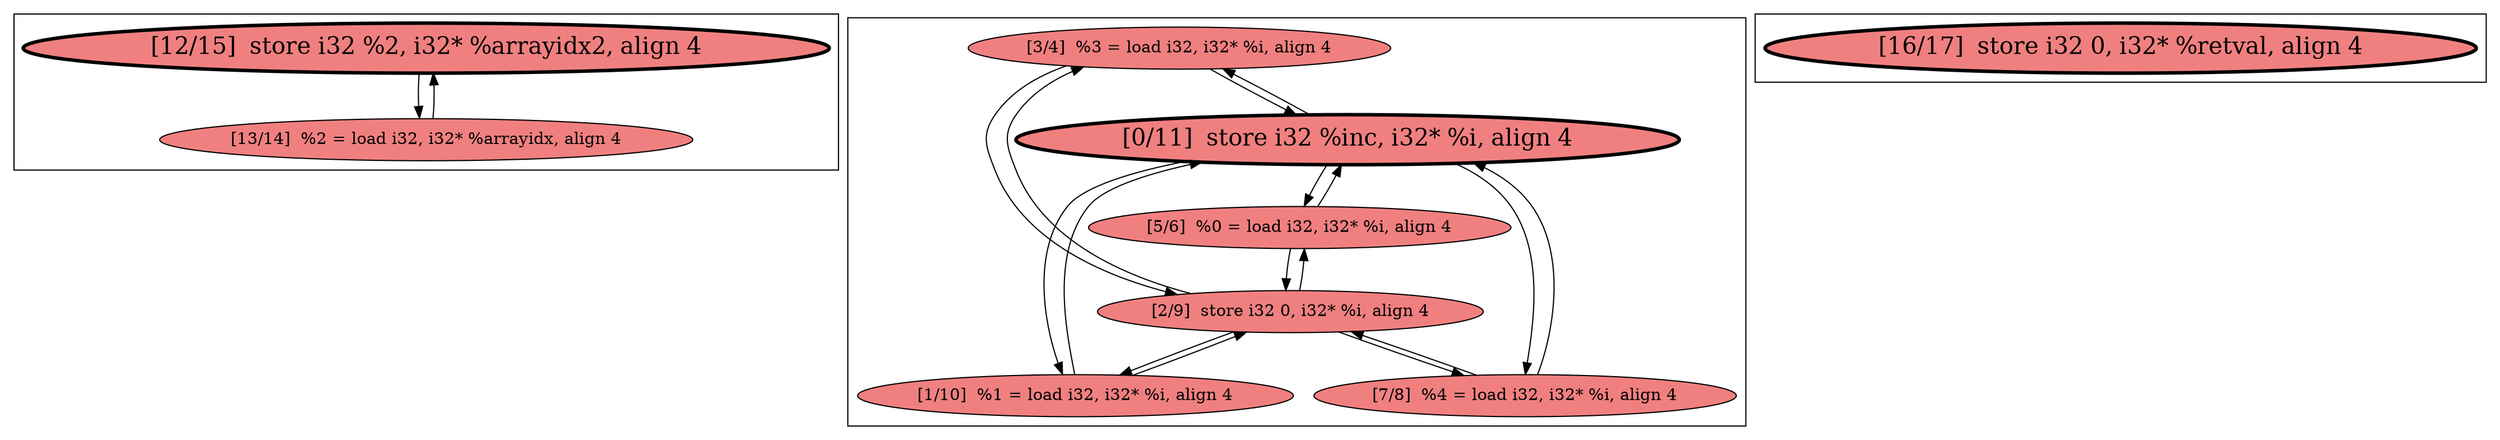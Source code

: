 
digraph G {



node38->node37 [ ]
node37->node38 [ ]
node34->node33 [ ]
node33->node34 [ ]
node33->node35 [ ]
node31->node34 [ ]
node31->node30 [ ]
node30->node31 [ ]
node35->node31 [ ]
node35->node33 [ ]
node33->node32 [ ]
node32->node33 [ ]
node32->node31 [ ]
node33->node30 [ ]
node34->node31 [ ]
node30->node33 [ ]
node31->node32 [ ]
node31->node35 [ ]


subgraph cluster2 {


node38 [penwidth=3.0,fontsize=20,fillcolor=lightcoral,label="[12/15]  store i32 %2, i32* %arrayidx2, align 4",shape=ellipse,style=filled ]
node37 [fillcolor=lightcoral,label="[13/14]  %2 = load i32, i32* %arrayidx, align 4",shape=ellipse,style=filled ]



}

subgraph cluster0 {


node35 [fillcolor=lightcoral,label="[1/10]  %1 = load i32, i32* %i, align 4",shape=ellipse,style=filled ]
node34 [fillcolor=lightcoral,label="[3/4]  %3 = load i32, i32* %i, align 4",shape=ellipse,style=filled ]
node33 [penwidth=3.0,fontsize=20,fillcolor=lightcoral,label="[0/11]  store i32 %inc, i32* %i, align 4",shape=ellipse,style=filled ]
node32 [fillcolor=lightcoral,label="[5/6]  %0 = load i32, i32* %i, align 4",shape=ellipse,style=filled ]
node30 [fillcolor=lightcoral,label="[7/8]  %4 = load i32, i32* %i, align 4",shape=ellipse,style=filled ]
node31 [fillcolor=lightcoral,label="[2/9]  store i32 0, i32* %i, align 4",shape=ellipse,style=filled ]



}

subgraph cluster1 {


node36 [penwidth=3.0,fontsize=20,fillcolor=lightcoral,label="[16/17]  store i32 0, i32* %retval, align 4",shape=ellipse,style=filled ]



}

}
